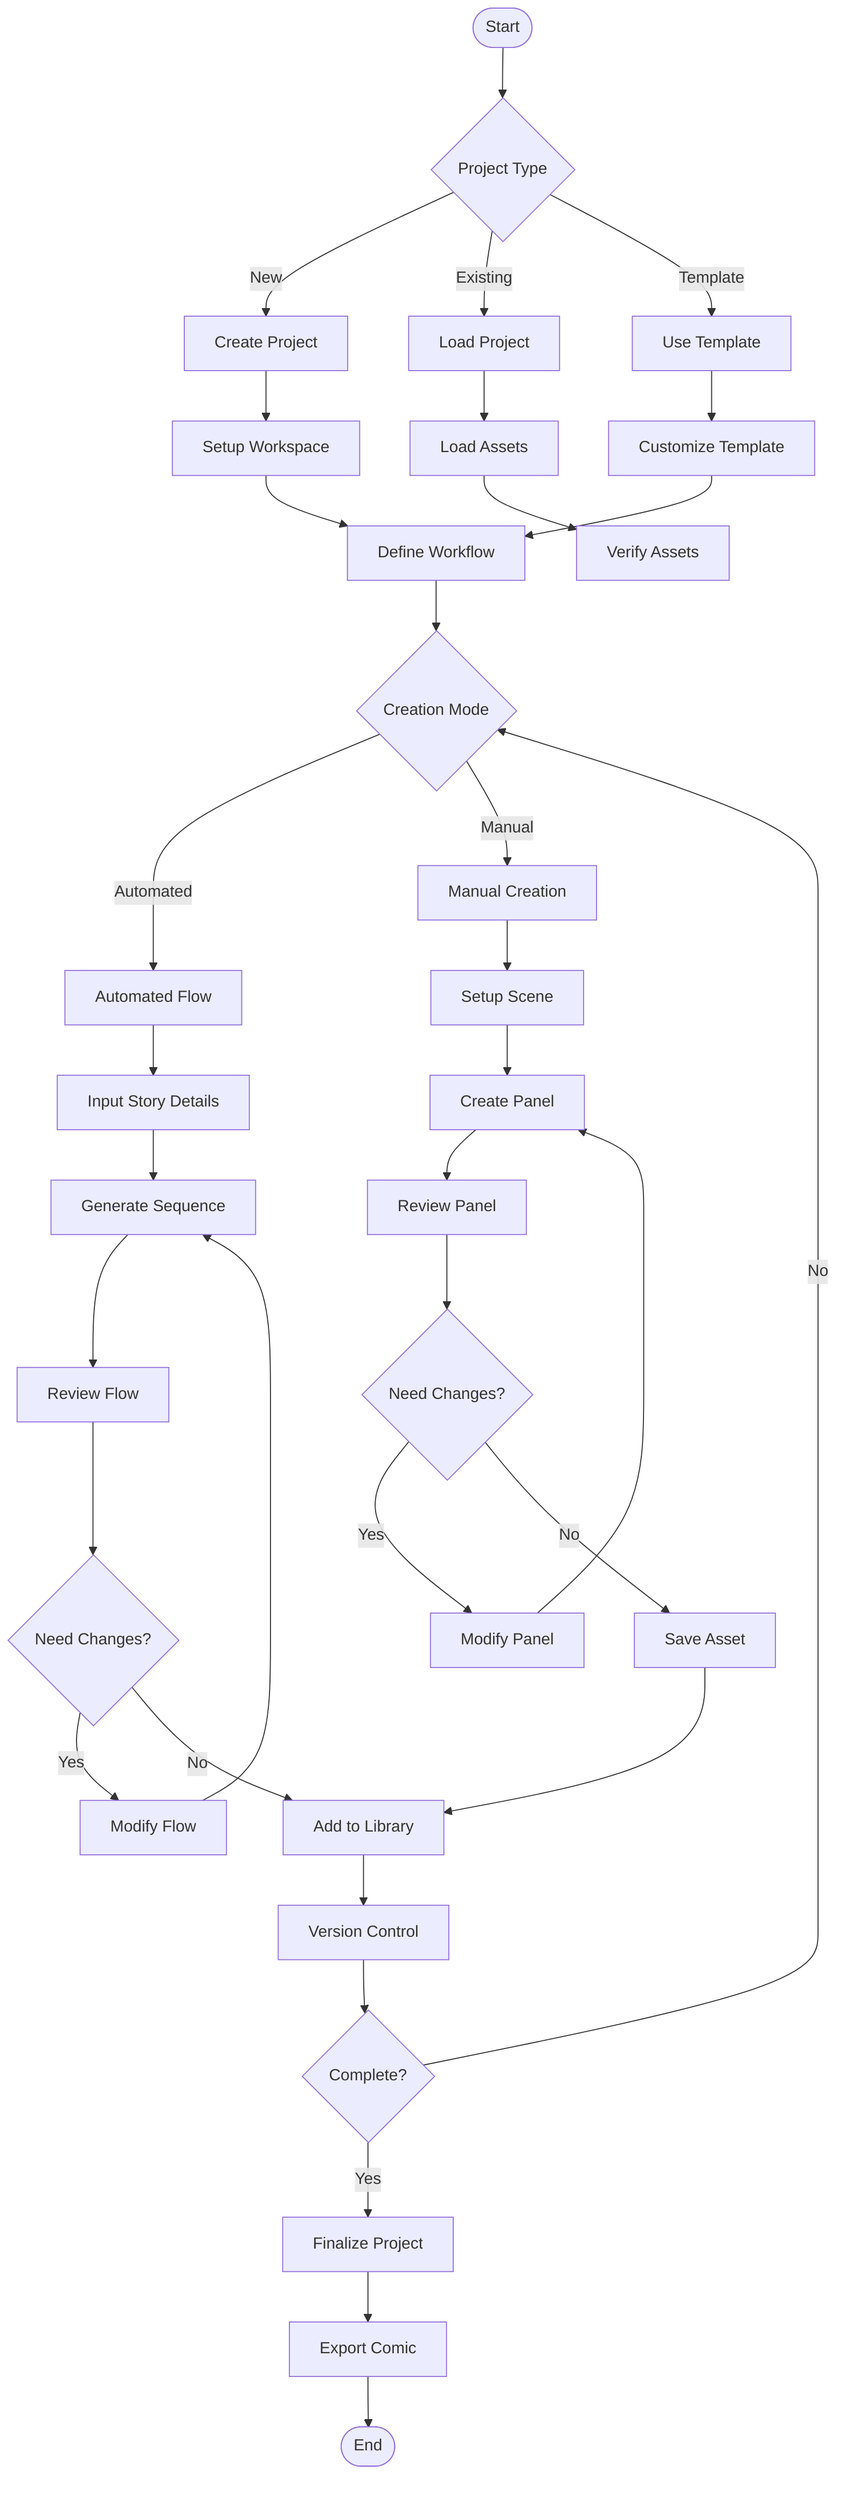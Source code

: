 flowchart TD
    Start([Start]) --> ProjectType{Project Type}
    ProjectType -->|New| CreateProject[Create Project]
    ProjectType -->|Existing| LoadProject[Load Project]
    ProjectType -->|Template| UseTemplate[Use Template]
    
    CreateProject --> SetupWorkspace[Setup Workspace]
    LoadProject --> LoadAssets[Load Assets]
    UseTemplate --> CustomizeTemplate[Customize Template]
    
    SetupWorkspace --> DefineFlow[Define Workflow]
    LoadAssets --> CheckAssets[Verify Assets]
    CustomizeTemplate --> DefineFlow
    
    DefineFlow --> CreationMode{Creation Mode}
    CreationMode -->|Automated| AutoFlow[Automated Flow]
    CreationMode -->|Manual| ManualFlow[Manual Creation]
    
    AutoFlow --> StoryInput[Input Story Details]
    StoryInput --> GenerateSequence[Generate Sequence]
    GenerateSequence --> ReviewFlow[Review Flow]
    
    ManualFlow --> SceneSetup[Setup Scene]
    SceneSetup --> CreatePanel[Create Panel]
    CreatePanel --> ReviewPanel[Review Panel]
    
    ReviewFlow --> Adjustments{Need Changes?}
    ReviewPanel --> PanelAdjust{Need Changes?}
    
    Adjustments -->|Yes| ModifyFlow[Modify Flow]
    Adjustments -->|No| AssetLibrary[Add to Library]
    
    PanelAdjust -->|Yes| ModifyPanel[Modify Panel]
    PanelAdjust -->|No| SaveAsset[Save Asset]
    
    ModifyFlow --> GenerateSequence
    ModifyPanel --> CreatePanel
    
    AssetLibrary --> VersionControl[Version Control]
    SaveAsset --> AssetLibrary
    
    VersionControl --> Complete{Complete?}
    Complete -->|No| CreationMode
    Complete -->|Yes| FinalizeProject[Finalize Project]
    
    FinalizeProject --> Export[Export Comic]
    Export --> End([End])